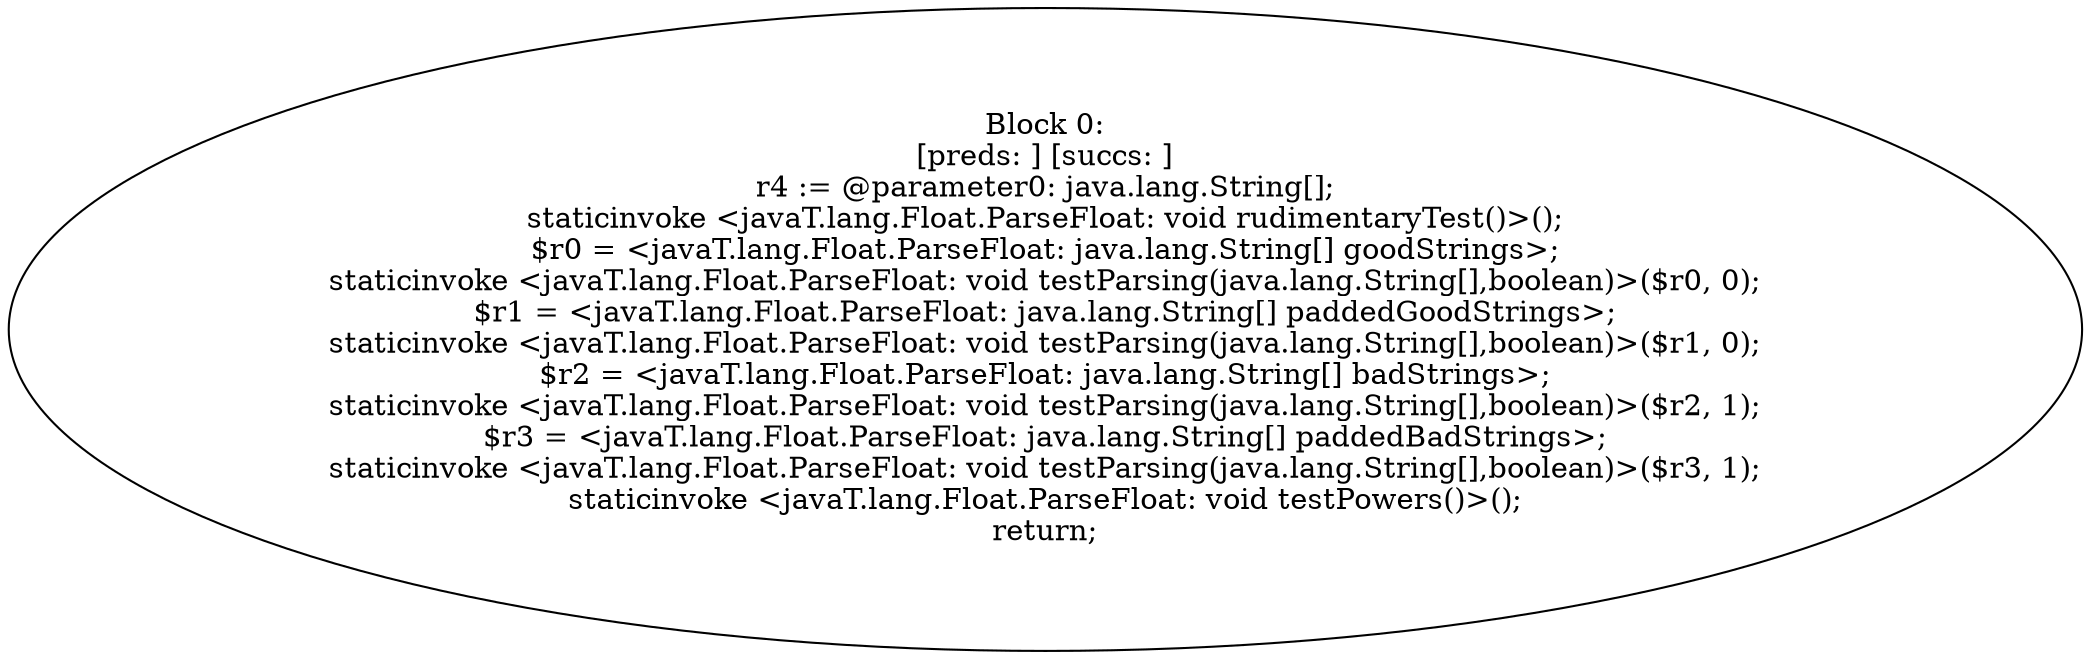 digraph "unitGraph" {
    "Block 0:
[preds: ] [succs: ]
r4 := @parameter0: java.lang.String[];
staticinvoke <javaT.lang.Float.ParseFloat: void rudimentaryTest()>();
$r0 = <javaT.lang.Float.ParseFloat: java.lang.String[] goodStrings>;
staticinvoke <javaT.lang.Float.ParseFloat: void testParsing(java.lang.String[],boolean)>($r0, 0);
$r1 = <javaT.lang.Float.ParseFloat: java.lang.String[] paddedGoodStrings>;
staticinvoke <javaT.lang.Float.ParseFloat: void testParsing(java.lang.String[],boolean)>($r1, 0);
$r2 = <javaT.lang.Float.ParseFloat: java.lang.String[] badStrings>;
staticinvoke <javaT.lang.Float.ParseFloat: void testParsing(java.lang.String[],boolean)>($r2, 1);
$r3 = <javaT.lang.Float.ParseFloat: java.lang.String[] paddedBadStrings>;
staticinvoke <javaT.lang.Float.ParseFloat: void testParsing(java.lang.String[],boolean)>($r3, 1);
staticinvoke <javaT.lang.Float.ParseFloat: void testPowers()>();
return;
"
}
